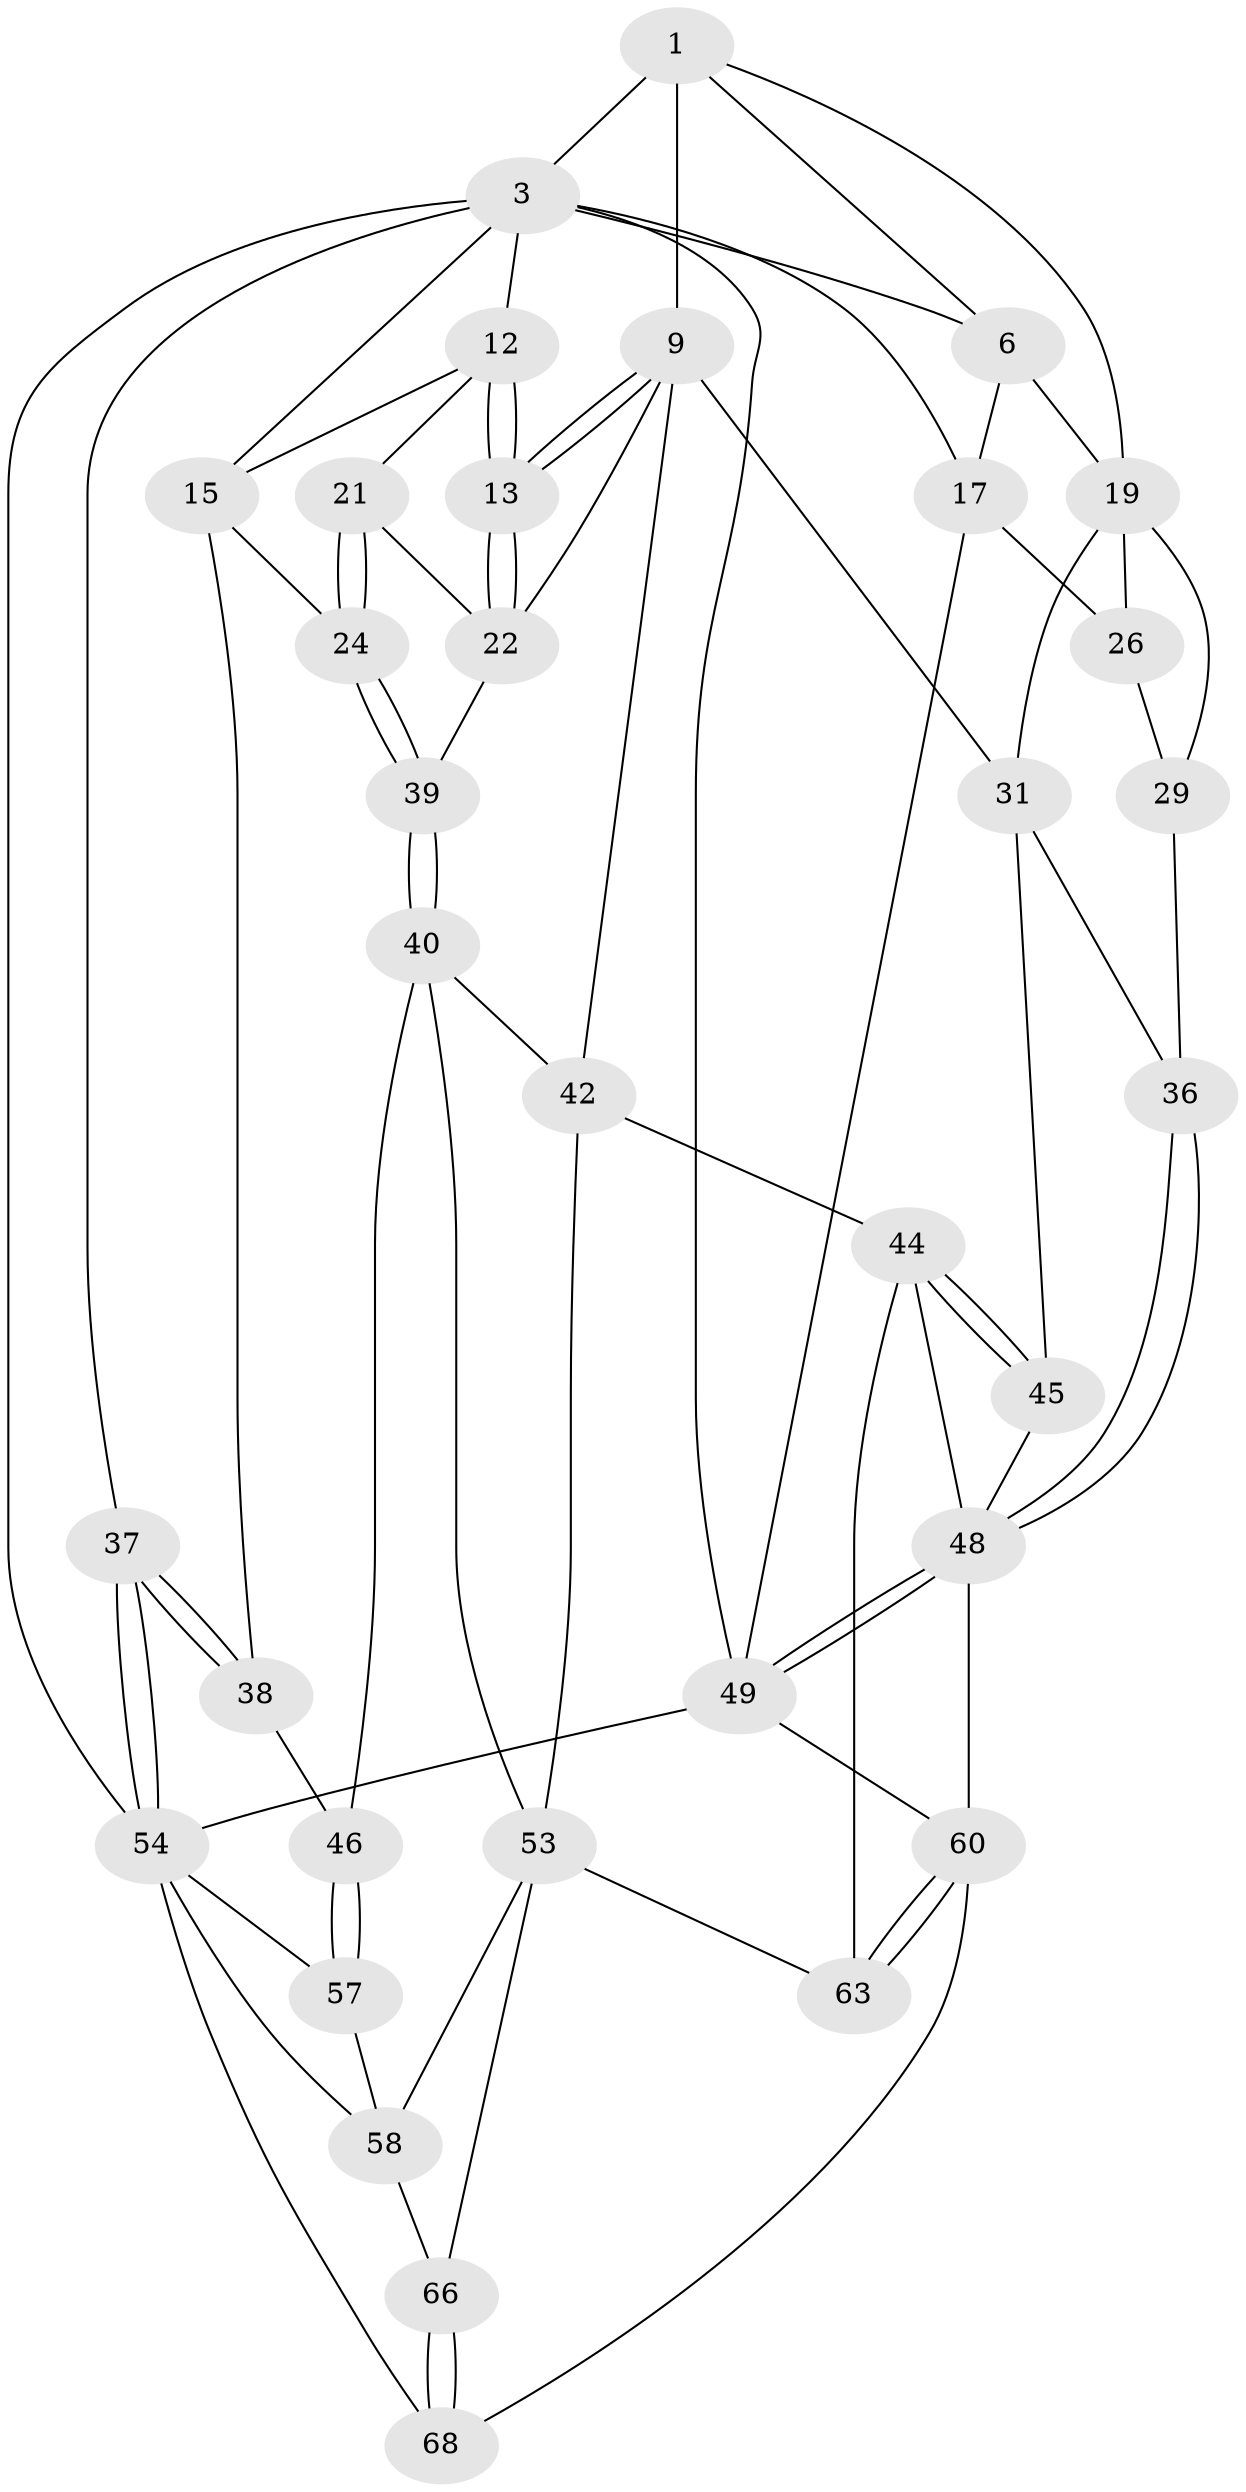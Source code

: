 // original degree distribution, {3: 0.029411764705882353, 4: 0.25, 5: 0.5, 6: 0.22058823529411764}
// Generated by graph-tools (version 1.1) at 2025/16/03/09/25 04:16:52]
// undirected, 34 vertices, 80 edges
graph export_dot {
graph [start="1"]
  node [color=gray90,style=filled];
  1 [pos="+0.4672223446849228+0",super="+2+7"];
  3 [pos="+0.8468239590051829+0",super="+4"];
  6 [pos="+0.2280695826397743+0",super="+8"];
  9 [pos="+0.5482477712735487+0.19801206428945986",super="+10"];
  12 [pos="+0.8002547272860907+0.08195899335623798",super="+16"];
  13 [pos="+0.5697267091267356+0.2117017638069989"];
  15 [pos="+0.9361752022471543+0.17958720887043872",super="+23"];
  17 [pos="+0+0",super="+25"];
  19 [pos="+0.26674913513143494+0.29399693136507193",super="+28+20"];
  21 [pos="+0.7963600463406084+0.3252031401595156"];
  22 [pos="+0.6485874110277895+0.3418427627795701",super="+32"];
  24 [pos="+0.9093857146061607+0.401580851306622"];
  26 [pos="+0+0.3827325744703017",super="+27"];
  29 [pos="+0.1488657483620711+0.3746204980978894",super="+34"];
  31 [pos="+0.3311899547897023+0.4632929668711024",super="+35"];
  36 [pos="+0.16495919566077646+0.5063342855809305"];
  37 [pos="+1+0.5027072540215741"];
  38 [pos="+1+0.5024268148085512"];
  39 [pos="+0.748345537750224+0.5422911779880304"];
  40 [pos="+0.7425207959026175+0.5875993347951801",super="+41+47"];
  42 [pos="+0.569330059608218+0.592559606398405",super="+43"];
  44 [pos="+0.4462812255406086+0.6386405600469042",super="+55"];
  45 [pos="+0.339419236881844+0.5288630778325197"];
  46 [pos="+0.8374674520790499+0.6647549571176566"];
  48 [pos="+0.004331449217777099+0.7206931209529873",super="+50"];
  49 [pos="+0+0.8468490388662375",super="+51"];
  53 [pos="+0.6094439073365377+0.8029393710396071",super="+59"];
  54 [pos="+1+1",super="+64"];
  57 [pos="+0.8229497638035181+0.7664697885647095"];
  58 [pos="+0.6390019492726575+0.836568273853103",super="+65"];
  60 [pos="+0.13489779958886333+0.9359690070635316",super="+61"];
  63 [pos="+0.3724030275108515+0.7770596572110554"];
  66 [pos="+0.40696424723855235+0.9477073665946011"];
  68 [pos="+0.24653989072084023+1"];
  1 -- 3;
  1 -- 9 [weight=2];
  1 -- 19;
  1 -- 6;
  3 -- 12;
  3 -- 17;
  3 -- 37;
  3 -- 6;
  3 -- 54;
  3 -- 15;
  3 -- 49;
  6 -- 19;
  6 -- 17;
  9 -- 13;
  9 -- 13;
  9 -- 42;
  9 -- 31;
  9 -- 22;
  12 -- 13;
  12 -- 13;
  12 -- 21;
  12 -- 15;
  13 -- 22;
  13 -- 22;
  15 -- 24;
  15 -- 38;
  17 -- 26;
  17 -- 49;
  19 -- 29;
  19 -- 31;
  19 -- 26;
  21 -- 22;
  21 -- 24;
  21 -- 24;
  22 -- 39;
  24 -- 39;
  24 -- 39;
  26 -- 29 [weight=2];
  29 -- 36;
  31 -- 36;
  31 -- 45;
  36 -- 48;
  36 -- 48;
  37 -- 38;
  37 -- 38;
  37 -- 54;
  37 -- 54;
  38 -- 46;
  39 -- 40;
  39 -- 40;
  40 -- 42;
  40 -- 53;
  40 -- 46;
  42 -- 44;
  42 -- 53;
  44 -- 45;
  44 -- 45;
  44 -- 63;
  44 -- 48;
  45 -- 48;
  46 -- 57;
  46 -- 57;
  48 -- 49;
  48 -- 49;
  48 -- 60;
  49 -- 60;
  49 -- 54;
  53 -- 58;
  53 -- 66;
  53 -- 63;
  54 -- 57;
  54 -- 58;
  54 -- 68;
  57 -- 58;
  58 -- 66;
  60 -- 63;
  60 -- 63;
  60 -- 68;
  66 -- 68;
  66 -- 68;
}
